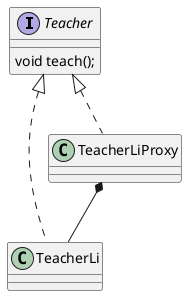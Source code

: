 @startuml


interface Teacher{
    void teach();
}

Teacher <|.. TeacherLi
Teacher <|.. TeacherLiProxy
TeacherLiProxy *-- TeacherLi




@enduml